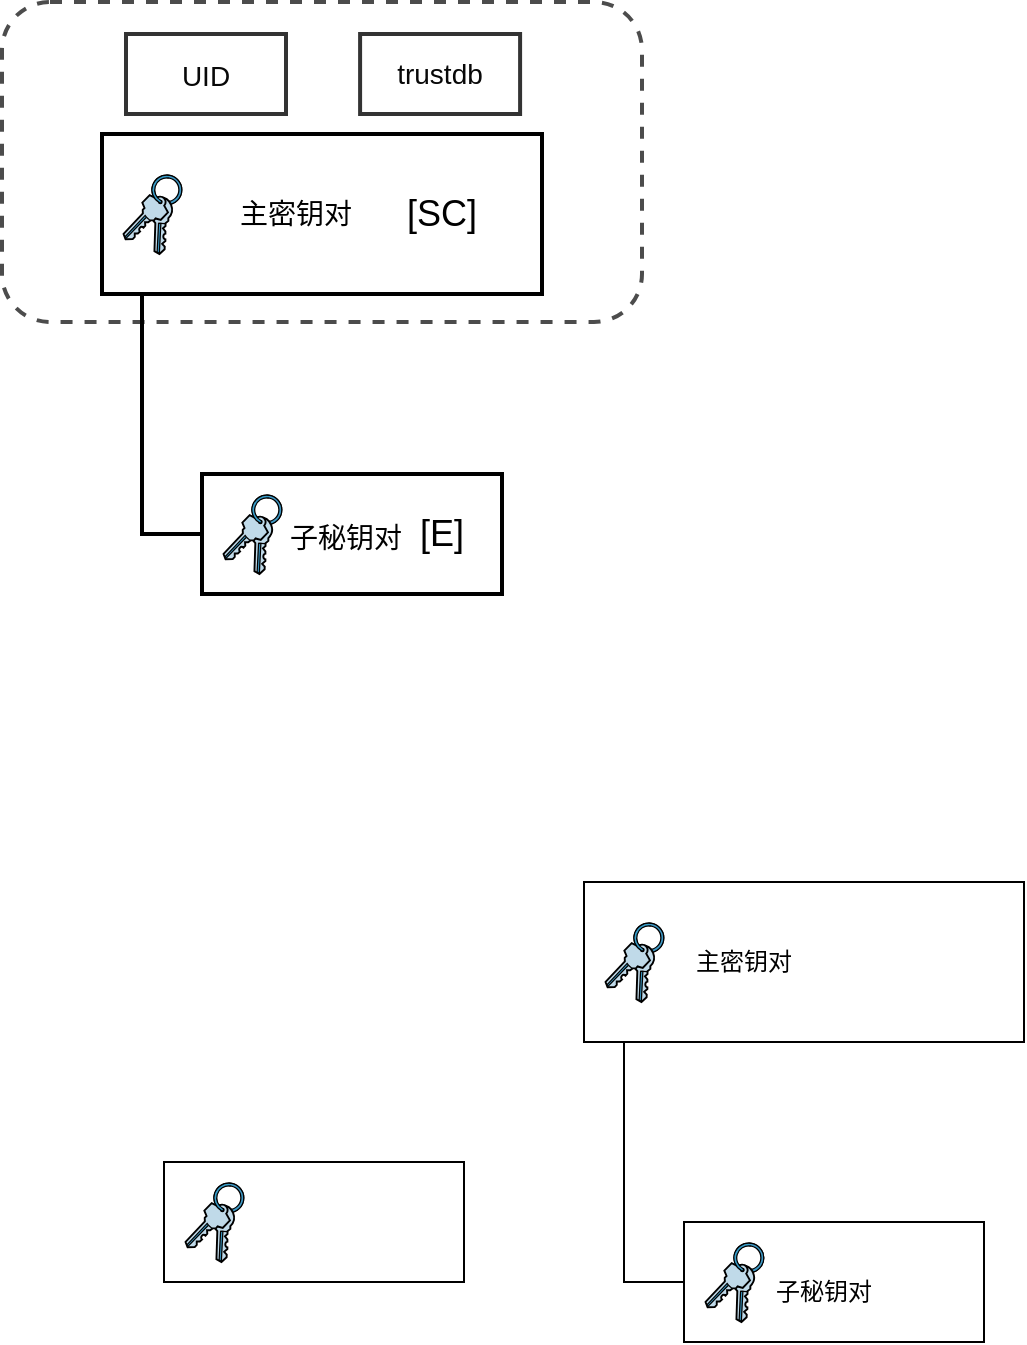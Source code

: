 <mxfile version="17.2.4" type="github">
  <diagram id="wDOJWa0sOfvWBEXJ46od" name="Page-1">
    <mxGraphModel dx="2066" dy="1129" grid="0" gridSize="10" guides="1" tooltips="1" connect="1" arrows="1" fold="1" page="1" pageScale="1" pageWidth="827" pageHeight="1169" math="0" shadow="0">
      <root>
        <mxCell id="0" />
        <mxCell id="1" parent="0" />
        <mxCell id="D6fSD7lAw2xx7pMjgfwH-1" value="" style="rounded=0;whiteSpace=wrap;html=1;strokeWidth=2;" vertex="1" parent="1">
          <mxGeometry x="289" y="216" width="220" height="80" as="geometry" />
        </mxCell>
        <mxCell id="D6fSD7lAw2xx7pMjgfwH-5" value="" style="rounded=0;orthogonalLoop=1;jettySize=auto;html=1;endArrow=none;endFill=0;exitX=0;exitY=0.5;exitDx=0;exitDy=0;strokeWidth=2;" edge="1" parent="1" source="D6fSD7lAw2xx7pMjgfwH-2">
          <mxGeometry relative="1" as="geometry">
            <mxPoint x="309" y="296" as="targetPoint" />
            <Array as="points">
              <mxPoint x="309" y="416" />
            </Array>
          </mxGeometry>
        </mxCell>
        <mxCell id="D6fSD7lAw2xx7pMjgfwH-6" value="" style="shape=mxgraph.cisco.misc.keys;html=1;pointerEvents=1;dashed=0;fillColor=#036897;strokeColor=#ffffff;strokeWidth=2;verticalLabelPosition=bottom;verticalAlign=top;align=center;outlineConnect=0;" vertex="1" parent="1">
          <mxGeometry x="299" y="236" width="29.9" height="40" as="geometry" />
        </mxCell>
        <mxCell id="D6fSD7lAw2xx7pMjgfwH-8" value="" style="rounded=0;whiteSpace=wrap;html=1;" vertex="1" parent="1">
          <mxGeometry x="320" y="730" width="150" height="60" as="geometry" />
        </mxCell>
        <mxCell id="D6fSD7lAw2xx7pMjgfwH-9" value="" style="shape=mxgraph.cisco.misc.keys;html=1;pointerEvents=1;dashed=0;fillColor=#036897;strokeColor=#ffffff;strokeWidth=2;verticalLabelPosition=bottom;verticalAlign=top;align=center;outlineConnect=0;" vertex="1" parent="1">
          <mxGeometry x="330" y="740" width="29.9" height="40" as="geometry" />
        </mxCell>
        <mxCell id="D6fSD7lAw2xx7pMjgfwH-10" value="" style="group;fontColor=#080808;strokeWidth=2;fontSize=14;" vertex="1" connectable="0" parent="1">
          <mxGeometry x="339" y="386" width="154" height="60" as="geometry" />
        </mxCell>
        <mxCell id="D6fSD7lAw2xx7pMjgfwH-2" value="" style="rounded=0;whiteSpace=wrap;html=1;strokeWidth=2;" vertex="1" parent="D6fSD7lAw2xx7pMjgfwH-10">
          <mxGeometry width="150" height="60" as="geometry" />
        </mxCell>
        <mxCell id="D6fSD7lAw2xx7pMjgfwH-7" value="" style="shape=mxgraph.cisco.misc.keys;html=1;pointerEvents=1;dashed=0;fillColor=#036897;strokeColor=#ffffff;strokeWidth=2;verticalLabelPosition=bottom;verticalAlign=top;align=center;outlineConnect=0;" vertex="1" parent="D6fSD7lAw2xx7pMjgfwH-10">
          <mxGeometry x="10" y="10" width="29.9" height="40" as="geometry" />
        </mxCell>
        <mxCell id="D6fSD7lAw2xx7pMjgfwH-12" value="子秘钥对" style="text;html=1;strokeColor=none;fillColor=none;align=center;verticalAlign=middle;whiteSpace=wrap;rounded=0;strokeWidth=2;fontSize=14;" vertex="1" parent="D6fSD7lAw2xx7pMjgfwH-10">
          <mxGeometry x="41.9" y="17" width="60" height="30" as="geometry" />
        </mxCell>
        <mxCell id="D6fSD7lAw2xx7pMjgfwH-23" value="[E]" style="text;html=1;align=center;verticalAlign=middle;whiteSpace=wrap;rounded=0;fontSize=18;strokeWidth=2;" vertex="1" parent="D6fSD7lAw2xx7pMjgfwH-10">
          <mxGeometry x="90" y="15" width="60" height="30" as="geometry" />
        </mxCell>
        <mxCell id="D6fSD7lAw2xx7pMjgfwH-11" value="主密钥对" style="text;html=1;strokeColor=none;fillColor=none;align=center;verticalAlign=middle;whiteSpace=wrap;rounded=0;strokeWidth=2;fontSize=14;" vertex="1" parent="1">
          <mxGeometry x="356" y="241" width="60" height="30" as="geometry" />
        </mxCell>
        <mxCell id="D6fSD7lAw2xx7pMjgfwH-13" value="" style="rounded=0;whiteSpace=wrap;html=1;" vertex="1" parent="1">
          <mxGeometry x="530" y="590" width="220" height="80" as="geometry" />
        </mxCell>
        <mxCell id="D6fSD7lAw2xx7pMjgfwH-14" value="" style="rounded=0;orthogonalLoop=1;jettySize=auto;html=1;endArrow=none;endFill=0;exitX=0;exitY=0.5;exitDx=0;exitDy=0;" edge="1" parent="1" source="D6fSD7lAw2xx7pMjgfwH-17">
          <mxGeometry relative="1" as="geometry">
            <mxPoint x="550" y="670" as="targetPoint" />
            <Array as="points">
              <mxPoint x="550" y="790" />
            </Array>
          </mxGeometry>
        </mxCell>
        <mxCell id="D6fSD7lAw2xx7pMjgfwH-15" value="" style="shape=mxgraph.cisco.misc.keys;html=1;pointerEvents=1;dashed=0;fillColor=#036897;strokeColor=#ffffff;strokeWidth=2;verticalLabelPosition=bottom;verticalAlign=top;align=center;outlineConnect=0;" vertex="1" parent="1">
          <mxGeometry x="540" y="610" width="29.9" height="40" as="geometry" />
        </mxCell>
        <mxCell id="D6fSD7lAw2xx7pMjgfwH-16" value="" style="group" vertex="1" connectable="0" parent="1">
          <mxGeometry x="580" y="760" width="150" height="60" as="geometry" />
        </mxCell>
        <mxCell id="D6fSD7lAw2xx7pMjgfwH-17" value="" style="rounded=0;whiteSpace=wrap;html=1;" vertex="1" parent="D6fSD7lAw2xx7pMjgfwH-16">
          <mxGeometry width="150" height="60" as="geometry" />
        </mxCell>
        <mxCell id="D6fSD7lAw2xx7pMjgfwH-18" value="" style="shape=mxgraph.cisco.misc.keys;html=1;pointerEvents=1;dashed=0;fillColor=#036897;strokeColor=#ffffff;strokeWidth=2;verticalLabelPosition=bottom;verticalAlign=top;align=center;outlineConnect=0;" vertex="1" parent="D6fSD7lAw2xx7pMjgfwH-16">
          <mxGeometry x="10" y="10" width="29.9" height="40" as="geometry" />
        </mxCell>
        <mxCell id="D6fSD7lAw2xx7pMjgfwH-19" value="子秘钥对" style="text;html=1;strokeColor=none;fillColor=none;align=center;verticalAlign=middle;whiteSpace=wrap;rounded=0;" vertex="1" parent="D6fSD7lAw2xx7pMjgfwH-16">
          <mxGeometry x="39.9" y="20" width="60" height="30" as="geometry" />
        </mxCell>
        <mxCell id="D6fSD7lAw2xx7pMjgfwH-20" value="主密钥对" style="text;html=1;strokeColor=none;fillColor=none;align=center;verticalAlign=middle;whiteSpace=wrap;rounded=0;" vertex="1" parent="1">
          <mxGeometry x="580" y="615" width="60" height="30" as="geometry" />
        </mxCell>
        <mxCell id="D6fSD7lAw2xx7pMjgfwH-21" value="[SC]" style="text;html=1;align=center;verticalAlign=middle;whiteSpace=wrap;rounded=0;fontSize=18;strokeWidth=2;" vertex="1" parent="1">
          <mxGeometry x="429" y="241" width="60" height="30" as="geometry" />
        </mxCell>
        <mxCell id="D6fSD7lAw2xx7pMjgfwH-24" value="" style="rounded=1;whiteSpace=wrap;html=1;fontSize=18;fontColor=#080808;fillColor=none;dashed=1;strokeWidth=2;opacity=70;" vertex="1" parent="1">
          <mxGeometry x="239" y="150" width="320" height="160" as="geometry" />
        </mxCell>
        <mxCell id="D6fSD7lAw2xx7pMjgfwH-25" value="&lt;font style=&quot;font-size: 14px&quot;&gt;UID&lt;/font&gt;" style="rounded=0;whiteSpace=wrap;html=1;fontSize=18;fontColor=#080808;fillColor=none;strokeWidth=2;opacity=80;" vertex="1" parent="1">
          <mxGeometry x="301" y="166" width="80" height="40" as="geometry" />
        </mxCell>
        <mxCell id="D6fSD7lAw2xx7pMjgfwH-26" value="trustdb" style="rounded=0;whiteSpace=wrap;html=1;fontSize=14;fontColor=#080808;fillColor=none;strokeWidth=2;opacity=80;" vertex="1" parent="1">
          <mxGeometry x="418.05" y="166" width="80" height="40" as="geometry" />
        </mxCell>
      </root>
    </mxGraphModel>
  </diagram>
</mxfile>
